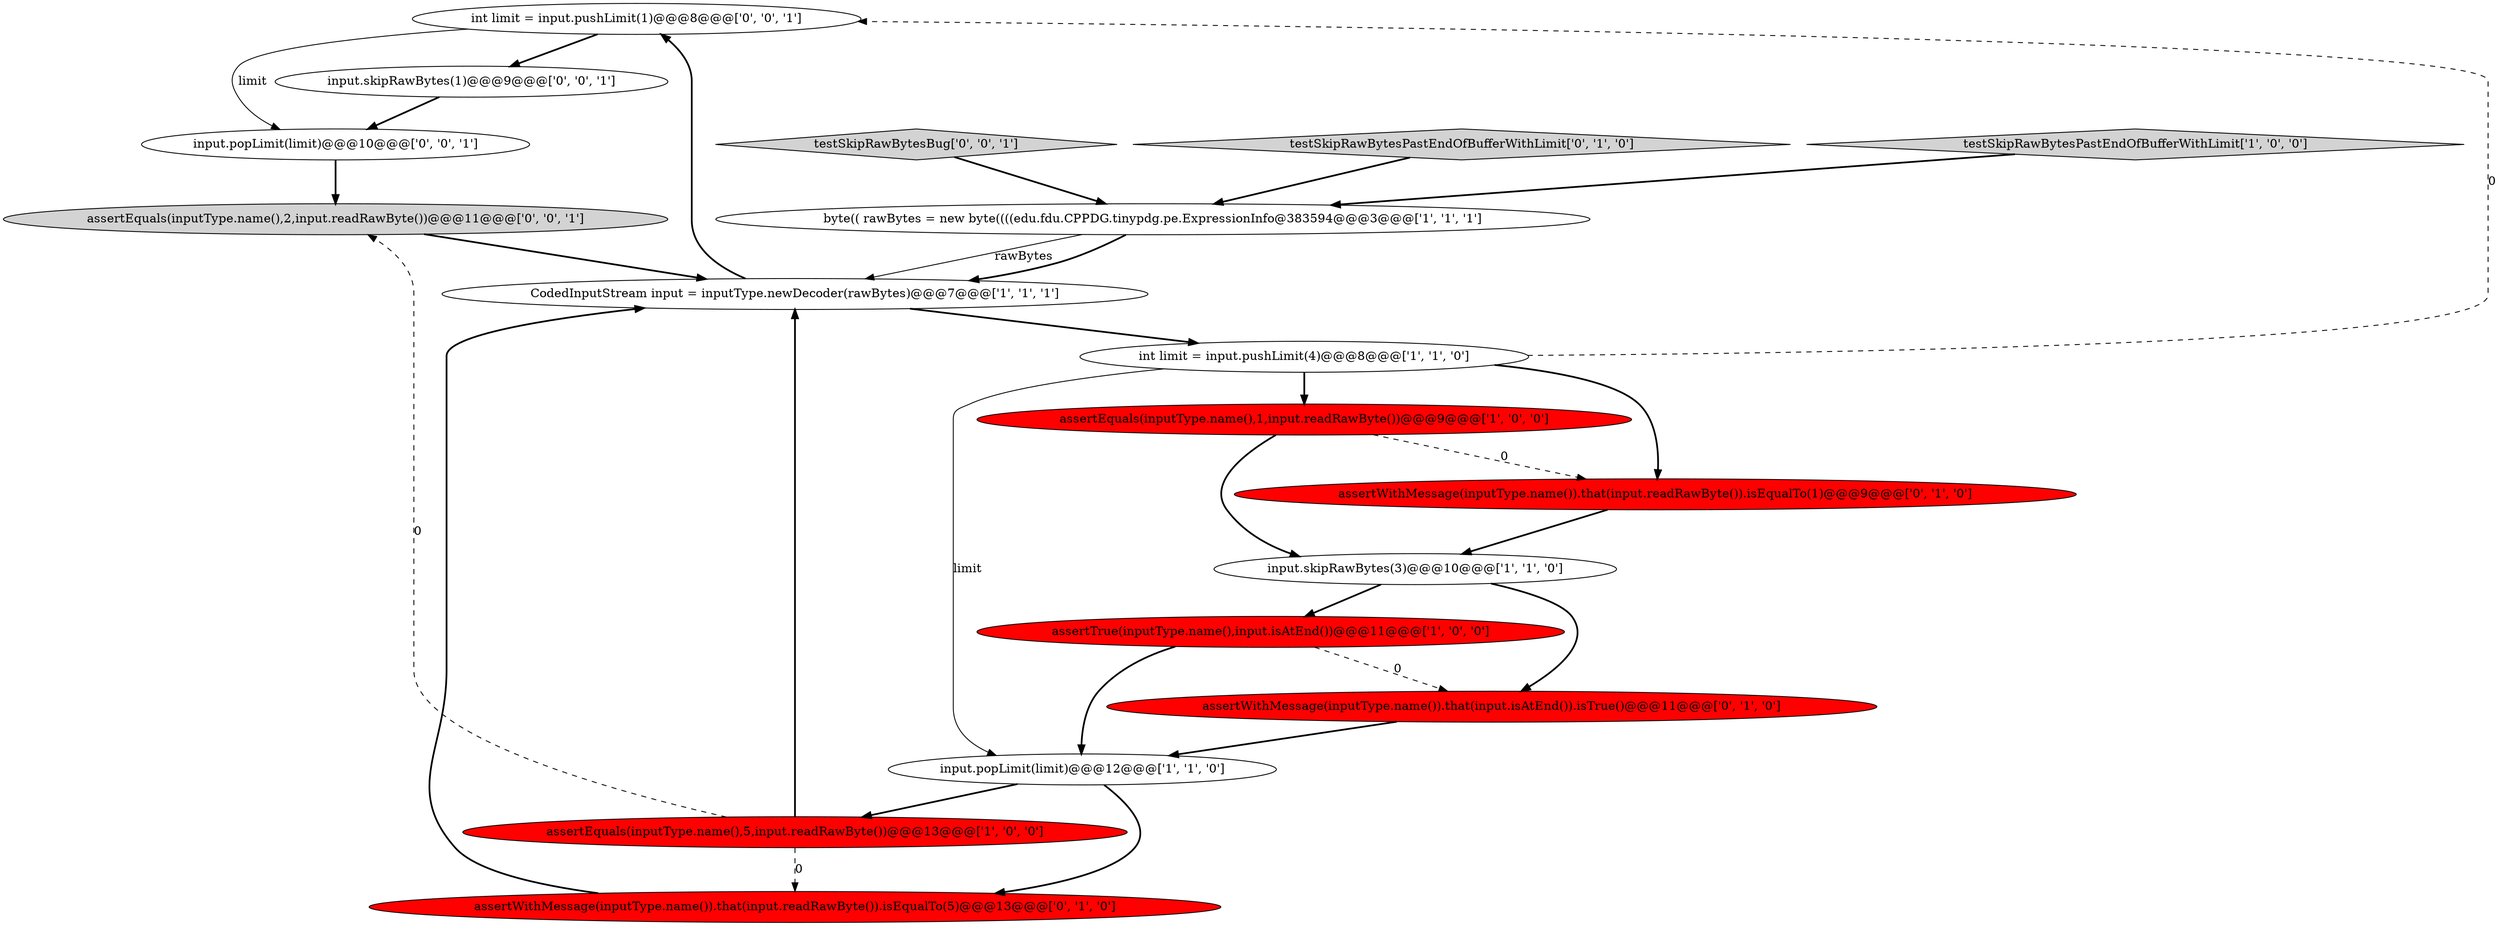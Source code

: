 digraph {
16 [style = filled, label = "int limit = input.pushLimit(1)@@@8@@@['0', '0', '1']", fillcolor = white, shape = ellipse image = "AAA0AAABBB3BBB"];
1 [style = filled, label = "int limit = input.pushLimit(4)@@@8@@@['1', '1', '0']", fillcolor = white, shape = ellipse image = "AAA0AAABBB1BBB"];
14 [style = filled, label = "assertEquals(inputType.name(),2,input.readRawByte())@@@11@@@['0', '0', '1']", fillcolor = lightgray, shape = ellipse image = "AAA0AAABBB3BBB"];
0 [style = filled, label = "byte(( rawBytes = new byte((((edu.fdu.CPPDG.tinypdg.pe.ExpressionInfo@383594@@@3@@@['1', '1', '1']", fillcolor = white, shape = ellipse image = "AAA0AAABBB1BBB"];
5 [style = filled, label = "input.popLimit(limit)@@@12@@@['1', '1', '0']", fillcolor = white, shape = ellipse image = "AAA0AAABBB1BBB"];
6 [style = filled, label = "assertEquals(inputType.name(),5,input.readRawByte())@@@13@@@['1', '0', '0']", fillcolor = red, shape = ellipse image = "AAA1AAABBB1BBB"];
8 [style = filled, label = "testSkipRawBytesPastEndOfBufferWithLimit['1', '0', '0']", fillcolor = lightgray, shape = diamond image = "AAA0AAABBB1BBB"];
17 [style = filled, label = "input.skipRawBytes(1)@@@9@@@['0', '0', '1']", fillcolor = white, shape = ellipse image = "AAA0AAABBB3BBB"];
7 [style = filled, label = "CodedInputStream input = inputType.newDecoder(rawBytes)@@@7@@@['1', '1', '1']", fillcolor = white, shape = ellipse image = "AAA0AAABBB1BBB"];
9 [style = filled, label = "assertWithMessage(inputType.name()).that(input.readRawByte()).isEqualTo(5)@@@13@@@['0', '1', '0']", fillcolor = red, shape = ellipse image = "AAA1AAABBB2BBB"];
12 [style = filled, label = "assertWithMessage(inputType.name()).that(input.readRawByte()).isEqualTo(1)@@@9@@@['0', '1', '0']", fillcolor = red, shape = ellipse image = "AAA1AAABBB2BBB"];
15 [style = filled, label = "input.popLimit(limit)@@@10@@@['0', '0', '1']", fillcolor = white, shape = ellipse image = "AAA0AAABBB3BBB"];
13 [style = filled, label = "testSkipRawBytesBug['0', '0', '1']", fillcolor = lightgray, shape = diamond image = "AAA0AAABBB3BBB"];
3 [style = filled, label = "assertEquals(inputType.name(),1,input.readRawByte())@@@9@@@['1', '0', '0']", fillcolor = red, shape = ellipse image = "AAA1AAABBB1BBB"];
11 [style = filled, label = "assertWithMessage(inputType.name()).that(input.isAtEnd()).isTrue()@@@11@@@['0', '1', '0']", fillcolor = red, shape = ellipse image = "AAA1AAABBB2BBB"];
2 [style = filled, label = "assertTrue(inputType.name(),input.isAtEnd())@@@11@@@['1', '0', '0']", fillcolor = red, shape = ellipse image = "AAA1AAABBB1BBB"];
10 [style = filled, label = "testSkipRawBytesPastEndOfBufferWithLimit['0', '1', '0']", fillcolor = lightgray, shape = diamond image = "AAA0AAABBB2BBB"];
4 [style = filled, label = "input.skipRawBytes(3)@@@10@@@['1', '1', '0']", fillcolor = white, shape = ellipse image = "AAA0AAABBB1BBB"];
7->1 [style = bold, label=""];
5->9 [style = bold, label=""];
15->14 [style = bold, label=""];
1->5 [style = solid, label="limit"];
6->9 [style = dashed, label="0"];
1->3 [style = bold, label=""];
0->7 [style = solid, label="rawBytes"];
4->2 [style = bold, label=""];
16->17 [style = bold, label=""];
6->14 [style = dashed, label="0"];
9->7 [style = bold, label=""];
3->4 [style = bold, label=""];
14->7 [style = bold, label=""];
0->7 [style = bold, label=""];
8->0 [style = bold, label=""];
11->5 [style = bold, label=""];
3->12 [style = dashed, label="0"];
5->6 [style = bold, label=""];
12->4 [style = bold, label=""];
1->16 [style = dashed, label="0"];
10->0 [style = bold, label=""];
7->16 [style = bold, label=""];
17->15 [style = bold, label=""];
1->12 [style = bold, label=""];
2->11 [style = dashed, label="0"];
13->0 [style = bold, label=""];
6->7 [style = bold, label=""];
4->11 [style = bold, label=""];
2->5 [style = bold, label=""];
16->15 [style = solid, label="limit"];
}
